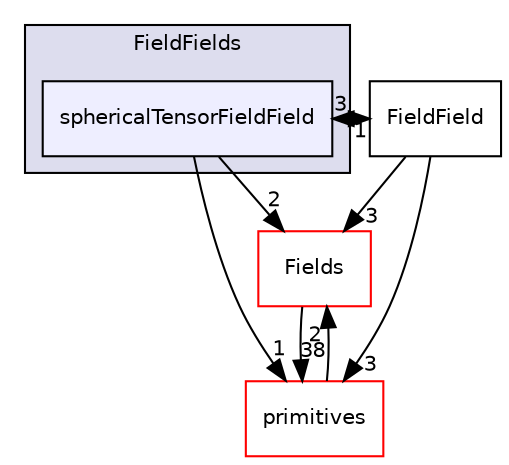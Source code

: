digraph "src/OpenFOAM/fields/FieldFields/sphericalTensorFieldField" {
  bgcolor=transparent;
  compound=true
  node [ fontsize="10", fontname="Helvetica"];
  edge [ labelfontsize="10", labelfontname="Helvetica"];
  subgraph clusterdir_8eb3a7b50b56ddbfb00a2ddef0a44ff7 {
    graph [ bgcolor="#ddddee", pencolor="black", label="FieldFields" fontname="Helvetica", fontsize="10", URL="dir_8eb3a7b50b56ddbfb00a2ddef0a44ff7.html"]
  dir_a5ca28bbfda614847e1853631bcb3472 [shape=box, label="sphericalTensorFieldField", style="filled", fillcolor="#eeeeff", pencolor="black", URL="dir_a5ca28bbfda614847e1853631bcb3472.html"];
  }
  dir_7d364942a13d3ce50f6681364b448a98 [shape=box label="Fields" color="red" URL="dir_7d364942a13d3ce50f6681364b448a98.html"];
  dir_6a165c25c7671b109f1487b039c5c2a6 [shape=box label="FieldField" URL="dir_6a165c25c7671b109f1487b039c5c2a6.html"];
  dir_3e50f45338116b169052b428016851aa [shape=box label="primitives" color="red" URL="dir_3e50f45338116b169052b428016851aa.html"];
  dir_7d364942a13d3ce50f6681364b448a98->dir_3e50f45338116b169052b428016851aa [headlabel="38", labeldistance=1.5 headhref="dir_002033_002316.html"];
  dir_6a165c25c7671b109f1487b039c5c2a6->dir_7d364942a13d3ce50f6681364b448a98 [headlabel="3", labeldistance=1.5 headhref="dir_002025_002033.html"];
  dir_6a165c25c7671b109f1487b039c5c2a6->dir_3e50f45338116b169052b428016851aa [headlabel="3", labeldistance=1.5 headhref="dir_002025_002316.html"];
  dir_6a165c25c7671b109f1487b039c5c2a6->dir_a5ca28bbfda614847e1853631bcb3472 [headlabel="1", labeldistance=1.5 headhref="dir_002025_002028.html"];
  dir_3e50f45338116b169052b428016851aa->dir_7d364942a13d3ce50f6681364b448a98 [headlabel="2", labeldistance=1.5 headhref="dir_002316_002033.html"];
  dir_a5ca28bbfda614847e1853631bcb3472->dir_7d364942a13d3ce50f6681364b448a98 [headlabel="2", labeldistance=1.5 headhref="dir_002028_002033.html"];
  dir_a5ca28bbfda614847e1853631bcb3472->dir_6a165c25c7671b109f1487b039c5c2a6 [headlabel="3", labeldistance=1.5 headhref="dir_002028_002025.html"];
  dir_a5ca28bbfda614847e1853631bcb3472->dir_3e50f45338116b169052b428016851aa [headlabel="1", labeldistance=1.5 headhref="dir_002028_002316.html"];
}
